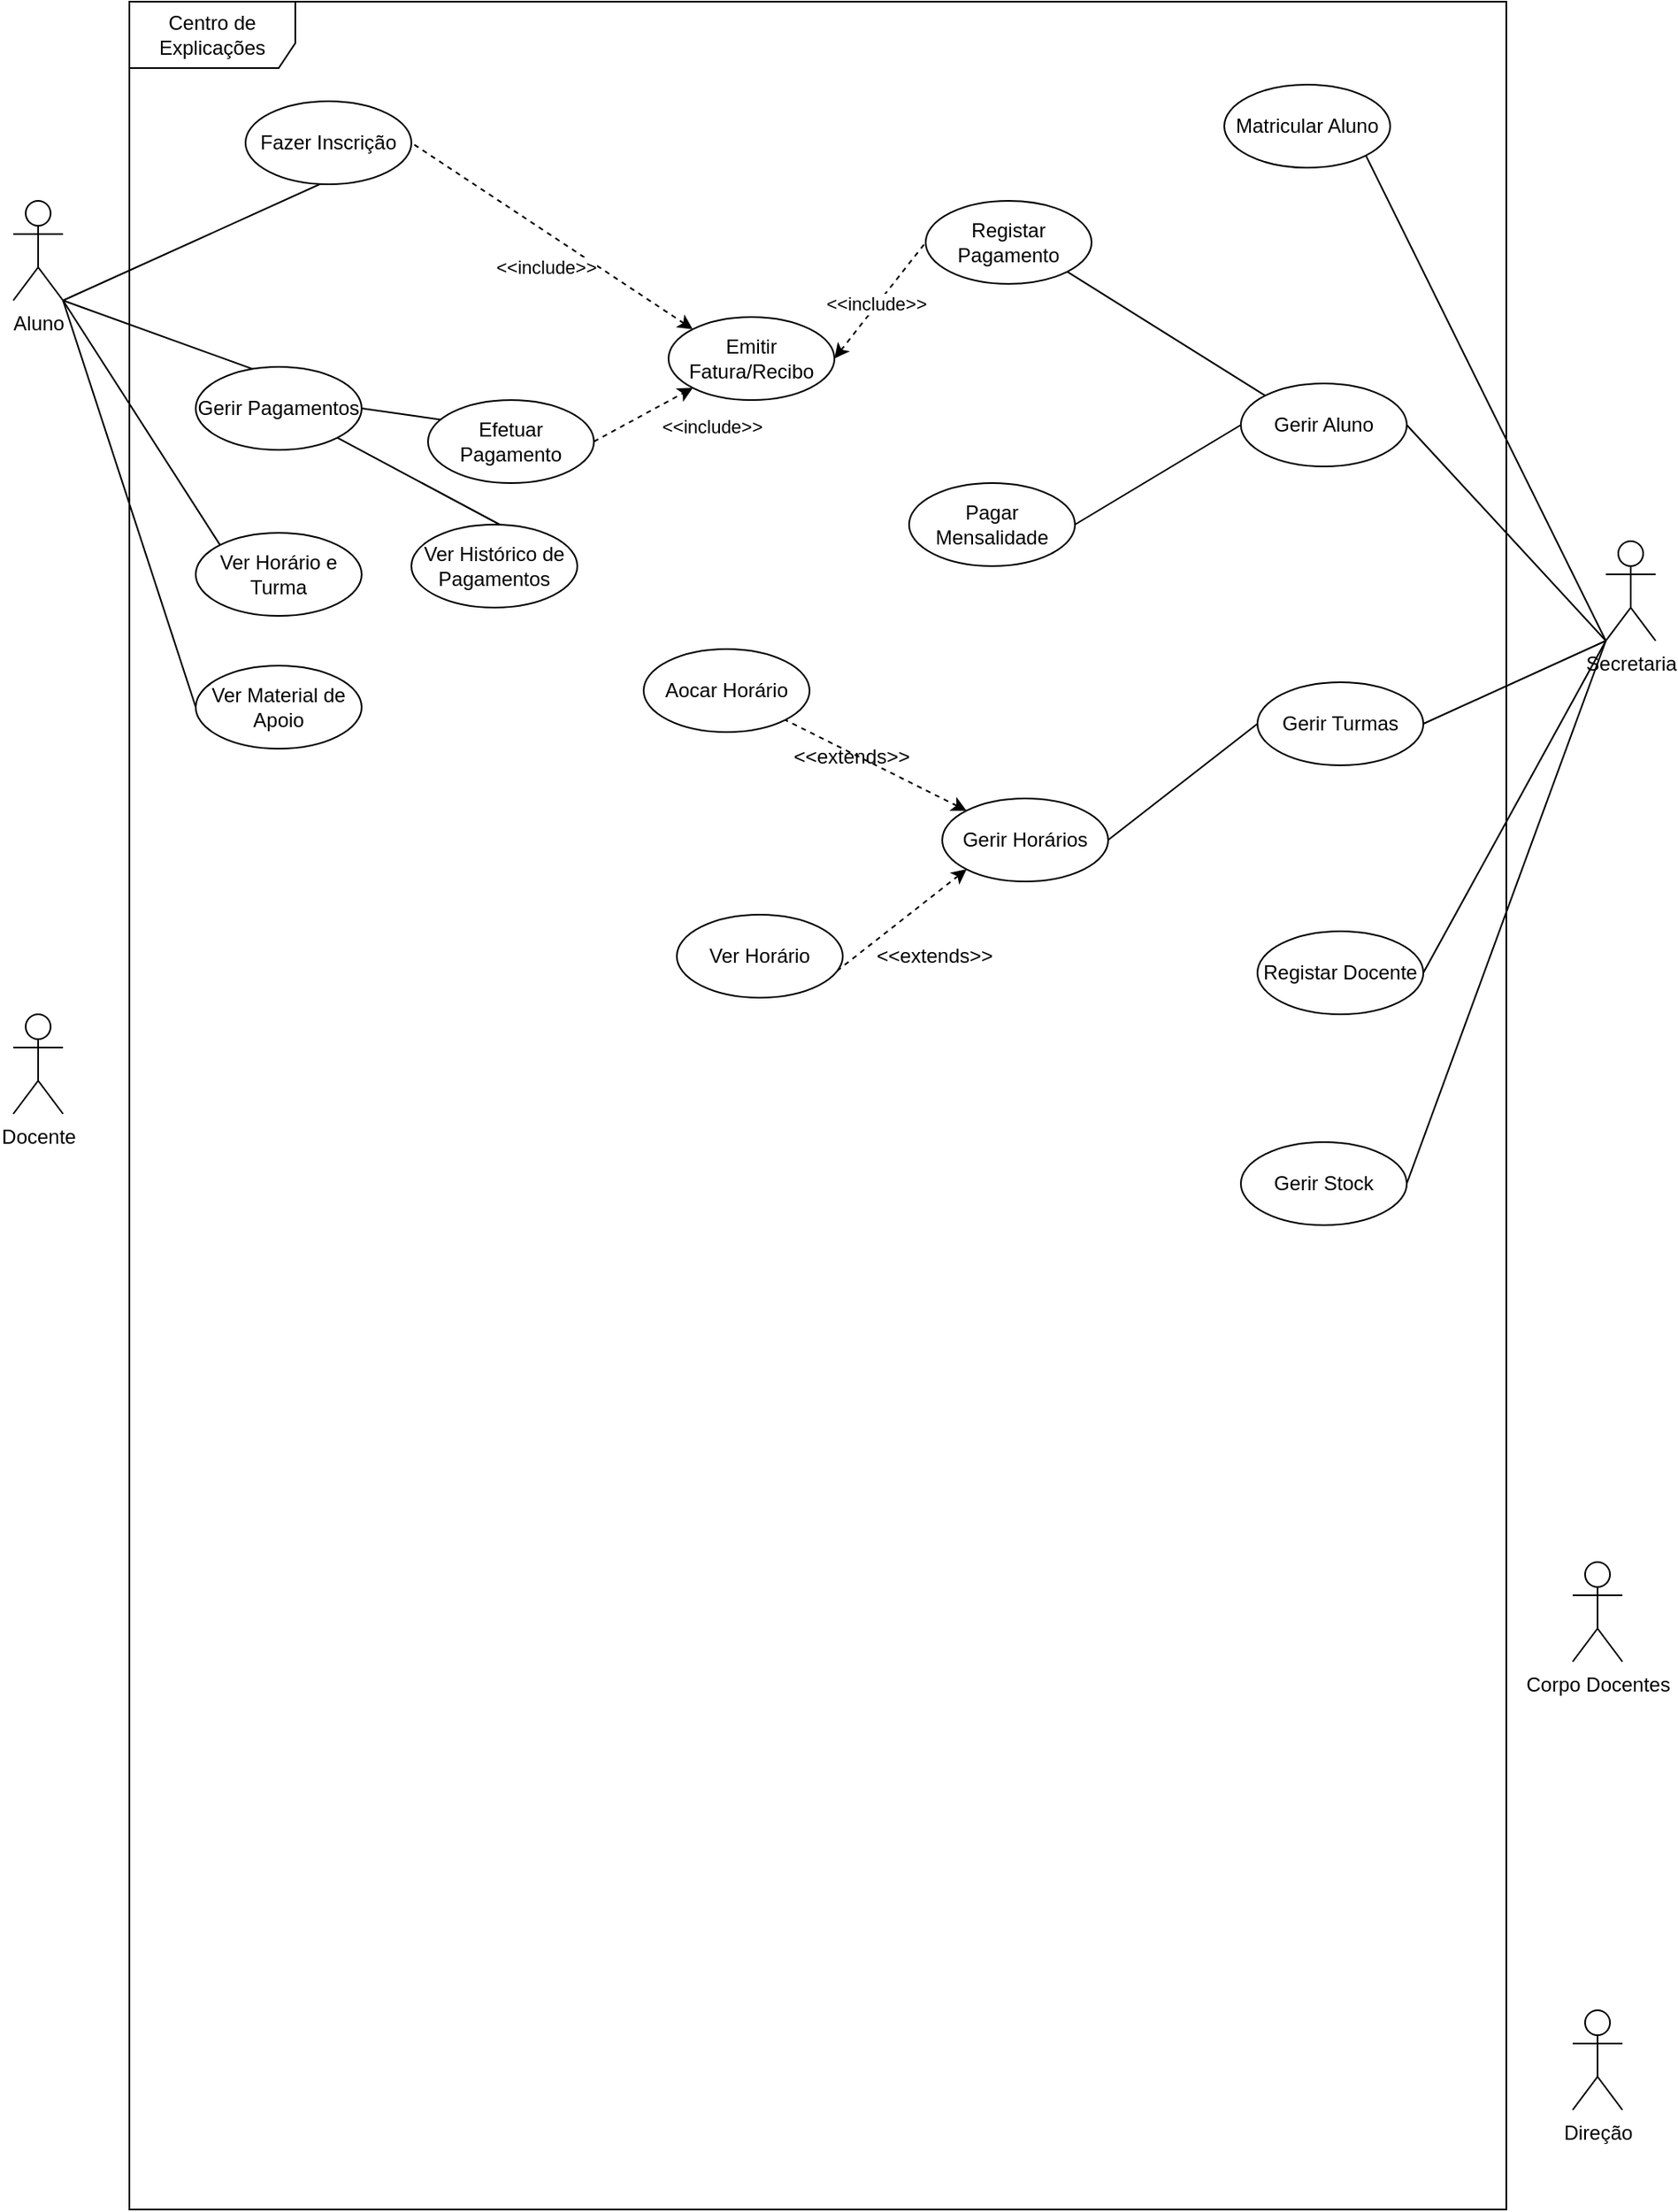 <mxfile version="24.9.0">
  <diagram name="Página-1" id="ejrajT93Is4Fwoh_2R6h">
    <mxGraphModel dx="1615" dy="857" grid="1" gridSize="10" guides="1" tooltips="1" connect="1" arrows="1" fold="1" page="1" pageScale="1" pageWidth="1169" pageHeight="827" math="0" shadow="0">
      <root>
        <mxCell id="0" />
        <mxCell id="1" parent="0" />
        <mxCell id="ZY4rVFsuhwn7kicti0D3-1" value="Centro de Explicações" style="shape=umlFrame;whiteSpace=wrap;html=1;pointerEvents=0;width=100;height=40;" parent="1" vertex="1">
          <mxGeometry x="210" y="90" width="830" height="1330" as="geometry" />
        </mxCell>
        <mxCell id="ZY4rVFsuhwn7kicti0D3-7" value="Aluno" style="shape=umlActor;verticalLabelPosition=bottom;verticalAlign=top;html=1;" parent="1" vertex="1">
          <mxGeometry x="140" y="210" width="30" height="60" as="geometry" />
        </mxCell>
        <mxCell id="ZY4rVFsuhwn7kicti0D3-28" value="Docente" style="shape=umlActor;verticalLabelPosition=bottom;verticalAlign=top;html=1;" parent="1" vertex="1">
          <mxGeometry x="140" y="700" width="30" height="60" as="geometry" />
        </mxCell>
        <mxCell id="ZY4rVFsuhwn7kicti0D3-33" style="rounded=0;orthogonalLoop=1;jettySize=auto;html=1;exitX=0;exitY=1;exitDx=0;exitDy=0;exitPerimeter=0;entryX=1;entryY=1;entryDx=0;entryDy=0;endArrow=none;endFill=0;" parent="1" source="ZY4rVFsuhwn7kicti0D3-29" target="ZY4rVFsuhwn7kicti0D3-30" edge="1">
          <mxGeometry relative="1" as="geometry">
            <mxPoint x="980.0" y="370" as="targetPoint" />
          </mxGeometry>
        </mxCell>
        <mxCell id="ZY4rVFsuhwn7kicti0D3-29" value="Secretaria" style="shape=umlActor;verticalLabelPosition=bottom;verticalAlign=top;html=1;" parent="1" vertex="1">
          <mxGeometry x="1100" y="415" width="30" height="60" as="geometry" />
        </mxCell>
        <mxCell id="ZY4rVFsuhwn7kicti0D3-30" value="Matricular Aluno" style="ellipse;whiteSpace=wrap;html=1;" parent="1" vertex="1">
          <mxGeometry x="870" y="140" width="100" height="50" as="geometry" />
        </mxCell>
        <mxCell id="ZY4rVFsuhwn7kicti0D3-31" value="Corpo Docentes&lt;div&gt;&lt;br&gt;&lt;/div&gt;" style="shape=umlActor;verticalLabelPosition=bottom;verticalAlign=top;html=1;" parent="1" vertex="1">
          <mxGeometry x="1080" y="1030" width="30" height="60" as="geometry" />
        </mxCell>
        <mxCell id="ZY4rVFsuhwn7kicti0D3-32" value="Direção" style="shape=umlActor;verticalLabelPosition=bottom;verticalAlign=top;html=1;" parent="1" vertex="1">
          <mxGeometry x="1080" y="1300" width="30" height="60" as="geometry" />
        </mxCell>
        <mxCell id="ZY4rVFsuhwn7kicti0D3-35" style="rounded=0;orthogonalLoop=1;jettySize=auto;html=1;exitX=0;exitY=1;exitDx=0;exitDy=0;exitPerimeter=0;entryX=1;entryY=0.5;entryDx=0;entryDy=0;endArrow=none;endFill=0;" parent="1" source="ZY4rVFsuhwn7kicti0D3-29" target="ZY4rVFsuhwn7kicti0D3-36" edge="1">
          <mxGeometry relative="1" as="geometry">
            <mxPoint x="1090" y="565" as="sourcePoint" />
          </mxGeometry>
        </mxCell>
        <mxCell id="ZY4rVFsuhwn7kicti0D3-36" value="Registar Docente" style="ellipse;whiteSpace=wrap;html=1;" parent="1" vertex="1">
          <mxGeometry x="890" y="650" width="100" height="50" as="geometry" />
        </mxCell>
        <mxCell id="ZY4rVFsuhwn7kicti0D3-37" style="rounded=0;orthogonalLoop=1;jettySize=auto;html=1;entryX=1;entryY=0.5;entryDx=0;entryDy=0;endArrow=none;endFill=0;exitX=0;exitY=0.5;exitDx=0;exitDy=0;" parent="1" source="ZY4rVFsuhwn7kicti0D3-49" target="ZY4rVFsuhwn7kicti0D3-38" edge="1">
          <mxGeometry relative="1" as="geometry">
            <mxPoint x="1100" y="475" as="sourcePoint" />
          </mxGeometry>
        </mxCell>
        <mxCell id="ZY4rVFsuhwn7kicti0D3-53" style="rounded=0;orthogonalLoop=1;jettySize=auto;html=1;exitX=0;exitY=0;exitDx=0;exitDy=0;entryX=1;entryY=1;entryDx=0;entryDy=0;endArrow=none;endFill=0;dashed=1;startArrow=classic;startFill=1;" parent="1" source="ZY4rVFsuhwn7kicti0D3-38" target="ZY4rVFsuhwn7kicti0D3-51" edge="1">
          <mxGeometry relative="1" as="geometry" />
        </mxCell>
        <mxCell id="ZY4rVFsuhwn7kicti0D3-38" value="Gerir Horários" style="ellipse;whiteSpace=wrap;html=1;" parent="1" vertex="1">
          <mxGeometry x="700" y="570" width="100" height="50" as="geometry" />
        </mxCell>
        <mxCell id="ZY4rVFsuhwn7kicti0D3-40" style="rounded=0;orthogonalLoop=1;jettySize=auto;html=1;entryX=1;entryY=0.5;entryDx=0;entryDy=0;endArrow=none;endFill=0;" parent="1" target="ZY4rVFsuhwn7kicti0D3-41" edge="1">
          <mxGeometry relative="1" as="geometry">
            <mxPoint x="1100" y="475" as="sourcePoint" />
          </mxGeometry>
        </mxCell>
        <mxCell id="ZY4rVFsuhwn7kicti0D3-41" value="Gerir Stock" style="ellipse;whiteSpace=wrap;html=1;" parent="1" vertex="1">
          <mxGeometry x="880" y="777" width="100" height="50" as="geometry" />
        </mxCell>
        <mxCell id="ZY4rVFsuhwn7kicti0D3-42" style="rounded=0;orthogonalLoop=1;jettySize=auto;html=1;exitX=1;exitY=1;exitDx=0;exitDy=0;exitPerimeter=0;entryX=1;entryY=0.5;entryDx=0;entryDy=0;endArrow=none;endFill=0;" parent="1" source="ZY4rVFsuhwn7kicti0D3-7" target="ZY4rVFsuhwn7kicti0D3-43" edge="1">
          <mxGeometry relative="1" as="geometry">
            <mxPoint x="460" y="280" as="sourcePoint" />
          </mxGeometry>
        </mxCell>
        <mxCell id="ZY4rVFsuhwn7kicti0D3-43" value="Fazer Inscrição" style="ellipse;whiteSpace=wrap;html=1;" parent="1" vertex="1">
          <mxGeometry x="280" y="150" width="100" height="50" as="geometry" />
        </mxCell>
        <mxCell id="ZY4rVFsuhwn7kicti0D3-44" style="rounded=0;orthogonalLoop=1;jettySize=auto;html=1;exitX=0;exitY=1;exitDx=0;exitDy=0;exitPerimeter=0;entryX=1;entryY=0.5;entryDx=0;entryDy=0;endArrow=none;endFill=0;" parent="1" source="ZY4rVFsuhwn7kicti0D3-29" target="ZY4rVFsuhwn7kicti0D3-45" edge="1">
          <mxGeometry relative="1" as="geometry">
            <mxPoint x="1110" y="760" as="sourcePoint" />
          </mxGeometry>
        </mxCell>
        <mxCell id="ZY4rVFsuhwn7kicti0D3-64" style="rounded=0;orthogonalLoop=1;jettySize=auto;html=1;exitX=0;exitY=0;exitDx=0;exitDy=0;entryX=1;entryY=1;entryDx=0;entryDy=0;endArrow=none;endFill=0;" parent="1" source="ZY4rVFsuhwn7kicti0D3-45" target="ZY4rVFsuhwn7kicti0D3-62" edge="1">
          <mxGeometry relative="1" as="geometry" />
        </mxCell>
        <mxCell id="ZY4rVFsuhwn7kicti0D3-75" style="rounded=0;orthogonalLoop=1;jettySize=auto;html=1;exitX=0;exitY=0.5;exitDx=0;exitDy=0;entryX=1;entryY=0.5;entryDx=0;entryDy=0;endArrow=none;endFill=0;" parent="1" source="ZY4rVFsuhwn7kicti0D3-45" target="ZY4rVFsuhwn7kicti0D3-71" edge="1">
          <mxGeometry relative="1" as="geometry" />
        </mxCell>
        <mxCell id="ZY4rVFsuhwn7kicti0D3-45" value="Gerir Aluno" style="ellipse;whiteSpace=wrap;html=1;" parent="1" vertex="1">
          <mxGeometry x="880" y="320" width="100" height="50" as="geometry" />
        </mxCell>
        <mxCell id="ZY4rVFsuhwn7kicti0D3-49" value="Gerir Turmas" style="ellipse;whiteSpace=wrap;html=1;" parent="1" vertex="1">
          <mxGeometry x="890" y="500" width="100" height="50" as="geometry" />
        </mxCell>
        <mxCell id="ZY4rVFsuhwn7kicti0D3-51" value="Aocar Horário" style="ellipse;whiteSpace=wrap;html=1;" parent="1" vertex="1">
          <mxGeometry x="520" y="480" width="100" height="50" as="geometry" />
        </mxCell>
        <mxCell id="ZY4rVFsuhwn7kicti0D3-52" style="rounded=0;orthogonalLoop=1;jettySize=auto;html=1;exitX=1;exitY=0.5;exitDx=0;exitDy=0;entryX=0;entryY=1;entryDx=0;entryDy=0;entryPerimeter=0;endArrow=none;endFill=0;" parent="1" source="ZY4rVFsuhwn7kicti0D3-49" target="ZY4rVFsuhwn7kicti0D3-29" edge="1">
          <mxGeometry relative="1" as="geometry" />
        </mxCell>
        <mxCell id="ZY4rVFsuhwn7kicti0D3-54" value="&amp;lt;&amp;lt;extends&amp;gt;&amp;gt;" style="text;html=1;align=center;verticalAlign=middle;resizable=0;points=[];autosize=1;strokeColor=none;fillColor=none;" parent="1" vertex="1">
          <mxGeometry x="650" y="650" width="90" height="30" as="geometry" />
        </mxCell>
        <mxCell id="ZY4rVFsuhwn7kicti0D3-57" style="rounded=0;orthogonalLoop=1;jettySize=auto;html=1;exitX=0;exitY=1;exitDx=0;exitDy=0;entryX=1;entryY=1;entryDx=0;entryDy=0;endArrow=none;endFill=0;dashed=1;startArrow=classic;startFill=1;" parent="1" source="ZY4rVFsuhwn7kicti0D3-38" target="ZY4rVFsuhwn7kicti0D3-58" edge="1">
          <mxGeometry relative="1" as="geometry">
            <mxPoint x="745" y="587" as="sourcePoint" />
          </mxGeometry>
        </mxCell>
        <mxCell id="ZY4rVFsuhwn7kicti0D3-58" value="Ver Horário" style="ellipse;whiteSpace=wrap;html=1;" parent="1" vertex="1">
          <mxGeometry x="540" y="640" width="100" height="50" as="geometry" />
        </mxCell>
        <mxCell id="ZY4rVFsuhwn7kicti0D3-59" value="&amp;lt;&amp;lt;extends&amp;gt;&amp;gt;" style="text;html=1;align=center;verticalAlign=middle;resizable=0;points=[];autosize=1;strokeColor=none;fillColor=none;" parent="1" vertex="1">
          <mxGeometry x="600" y="530" width="90" height="30" as="geometry" />
        </mxCell>
        <mxCell id="ZY4rVFsuhwn7kicti0D3-62" value="Registar Pagamento" style="ellipse;whiteSpace=wrap;html=1;" parent="1" vertex="1">
          <mxGeometry x="690" y="210" width="100" height="50" as="geometry" />
        </mxCell>
        <mxCell id="ZY4rVFsuhwn7kicti0D3-67" style="rounded=0;orthogonalLoop=1;jettySize=auto;html=1;exitX=0;exitY=0;exitDx=0;exitDy=0;entryX=1;entryY=0.5;entryDx=0;entryDy=0;dashed=1;endArrow=none;endFill=0;startArrow=classic;startFill=1;" parent="1" source="ZY4rVFsuhwn7kicti0D3-63" target="ZY4rVFsuhwn7kicti0D3-43" edge="1">
          <mxGeometry relative="1" as="geometry" />
        </mxCell>
        <mxCell id="ZY4rVFsuhwn7kicti0D3-68" value="&amp;lt;&amp;lt;include&amp;gt;&amp;gt;" style="edgeLabel;html=1;align=center;verticalAlign=middle;resizable=0;points=[];" parent="ZY4rVFsuhwn7kicti0D3-67" vertex="1" connectable="0">
          <mxGeometry x="-0.25" y="6" relative="1" as="geometry">
            <mxPoint x="-22" as="offset" />
          </mxGeometry>
        </mxCell>
        <mxCell id="ZY4rVFsuhwn7kicti0D3-63" value="&lt;div&gt;Emitir Fatura/Recibo&lt;/div&gt;" style="ellipse;whiteSpace=wrap;html=1;" parent="1" vertex="1">
          <mxGeometry x="535" y="280" width="100" height="50" as="geometry" />
        </mxCell>
        <mxCell id="ZY4rVFsuhwn7kicti0D3-65" style="rounded=0;orthogonalLoop=1;jettySize=auto;html=1;exitX=1;exitY=0.5;exitDx=0;exitDy=0;entryX=0;entryY=0.5;entryDx=0;entryDy=0;endArrow=none;endFill=0;startArrow=classic;startFill=1;dashed=1;" parent="1" source="ZY4rVFsuhwn7kicti0D3-63" target="ZY4rVFsuhwn7kicti0D3-62" edge="1">
          <mxGeometry relative="1" as="geometry">
            <mxPoint x="690" y="324" as="sourcePoint" />
            <mxPoint x="630" y="290" as="targetPoint" />
          </mxGeometry>
        </mxCell>
        <mxCell id="ZY4rVFsuhwn7kicti0D3-66" value="&amp;lt;&amp;lt;include&amp;gt;&amp;gt;" style="edgeLabel;html=1;align=center;verticalAlign=middle;resizable=0;points=[];" parent="ZY4rVFsuhwn7kicti0D3-65" vertex="1" connectable="0">
          <mxGeometry x="-0.066" y="1" relative="1" as="geometry">
            <mxPoint as="offset" />
          </mxGeometry>
        </mxCell>
        <mxCell id="ZY4rVFsuhwn7kicti0D3-71" value="Pagar Mensalidade" style="ellipse;whiteSpace=wrap;html=1;" parent="1" vertex="1">
          <mxGeometry x="680" y="380" width="100" height="50" as="geometry" />
        </mxCell>
        <mxCell id="fXAgZ5qfwU6JTrAxFCv2-1" style="rounded=0;orthogonalLoop=1;jettySize=auto;html=1;exitX=1;exitY=1;exitDx=0;exitDy=0;exitPerimeter=0;entryX=1;entryY=0.5;entryDx=0;entryDy=0;endArrow=none;endFill=0;" edge="1" parent="1" target="fXAgZ5qfwU6JTrAxFCv2-2" source="ZY4rVFsuhwn7kicti0D3-7">
          <mxGeometry relative="1" as="geometry">
            <mxPoint x="170" y="268" as="sourcePoint" />
          </mxGeometry>
        </mxCell>
        <mxCell id="fXAgZ5qfwU6JTrAxFCv2-2" value="Gerir Pagamentos" style="ellipse;whiteSpace=wrap;html=1;" vertex="1" parent="1">
          <mxGeometry x="250" y="310" width="100" height="50" as="geometry" />
        </mxCell>
        <mxCell id="fXAgZ5qfwU6JTrAxFCv2-3" style="rounded=0;orthogonalLoop=1;jettySize=auto;html=1;exitX=1;exitY=1;exitDx=0;exitDy=0;entryX=1;entryY=0.5;entryDx=0;entryDy=0;endArrow=none;endFill=0;" edge="1" parent="1" target="fXAgZ5qfwU6JTrAxFCv2-4" source="fXAgZ5qfwU6JTrAxFCv2-2">
          <mxGeometry relative="1" as="geometry">
            <mxPoint x="320" y="510" as="sourcePoint" />
          </mxGeometry>
        </mxCell>
        <mxCell id="fXAgZ5qfwU6JTrAxFCv2-4" value="Ver Histórico de Pagamentos" style="ellipse;whiteSpace=wrap;html=1;" vertex="1" parent="1">
          <mxGeometry x="380" y="405" width="100" height="50" as="geometry" />
        </mxCell>
        <mxCell id="fXAgZ5qfwU6JTrAxFCv2-5" style="rounded=0;orthogonalLoop=1;jettySize=auto;html=1;exitX=1;exitY=0.5;exitDx=0;exitDy=0;entryX=1;entryY=0.5;entryDx=0;entryDy=0;endArrow=none;endFill=0;" edge="1" parent="1" target="fXAgZ5qfwU6JTrAxFCv2-6" source="fXAgZ5qfwU6JTrAxFCv2-2">
          <mxGeometry relative="1" as="geometry">
            <mxPoint x="332.675" y="399.998" as="sourcePoint" />
          </mxGeometry>
        </mxCell>
        <mxCell id="fXAgZ5qfwU6JTrAxFCv2-7" style="rounded=0;orthogonalLoop=1;jettySize=auto;html=1;exitX=1;exitY=0.5;exitDx=0;exitDy=0;entryX=0;entryY=1;entryDx=0;entryDy=0;endArrow=classic;endFill=1;dashed=1;startArrow=none;startFill=0;" edge="1" parent="1" source="fXAgZ5qfwU6JTrAxFCv2-6" target="ZY4rVFsuhwn7kicti0D3-63">
          <mxGeometry relative="1" as="geometry" />
        </mxCell>
        <mxCell id="fXAgZ5qfwU6JTrAxFCv2-8" value="&amp;lt;&amp;lt;include&amp;gt;&amp;gt;" style="edgeLabel;html=1;align=center;verticalAlign=middle;resizable=0;points=[];" vertex="1" connectable="0" parent="fXAgZ5qfwU6JTrAxFCv2-7">
          <mxGeometry x="-0.461" y="2" relative="1" as="geometry">
            <mxPoint x="55" y="1" as="offset" />
          </mxGeometry>
        </mxCell>
        <mxCell id="fXAgZ5qfwU6JTrAxFCv2-6" value="Efetuar Pagamento" style="ellipse;whiteSpace=wrap;html=1;" vertex="1" parent="1">
          <mxGeometry x="390" y="330" width="100" height="50" as="geometry" />
        </mxCell>
        <mxCell id="fXAgZ5qfwU6JTrAxFCv2-10" value="Ver Horário e Turma" style="ellipse;whiteSpace=wrap;html=1;" vertex="1" parent="1">
          <mxGeometry x="250" y="410" width="100" height="50" as="geometry" />
        </mxCell>
        <mxCell id="fXAgZ5qfwU6JTrAxFCv2-11" style="rounded=0;orthogonalLoop=1;jettySize=auto;html=1;exitX=0;exitY=0;exitDx=0;exitDy=0;entryX=1;entryY=1;entryDx=0;entryDy=0;entryPerimeter=0;endArrow=none;endFill=0;" edge="1" parent="1" source="fXAgZ5qfwU6JTrAxFCv2-10" target="ZY4rVFsuhwn7kicti0D3-7">
          <mxGeometry relative="1" as="geometry" />
        </mxCell>
        <mxCell id="fXAgZ5qfwU6JTrAxFCv2-12" value="Ver Material de Apoio" style="ellipse;whiteSpace=wrap;html=1;" vertex="1" parent="1">
          <mxGeometry x="250" y="490" width="100" height="50" as="geometry" />
        </mxCell>
        <mxCell id="fXAgZ5qfwU6JTrAxFCv2-13" style="rounded=0;orthogonalLoop=1;jettySize=auto;html=1;exitX=0;exitY=0.5;exitDx=0;exitDy=0;entryX=1;entryY=1;entryDx=0;entryDy=0;entryPerimeter=0;endArrow=none;endFill=0;" edge="1" parent="1" source="fXAgZ5qfwU6JTrAxFCv2-12" target="ZY4rVFsuhwn7kicti0D3-7">
          <mxGeometry relative="1" as="geometry">
            <mxPoint x="255" y="467" as="sourcePoint" />
            <mxPoint x="160" y="320" as="targetPoint" />
          </mxGeometry>
        </mxCell>
      </root>
    </mxGraphModel>
  </diagram>
</mxfile>
